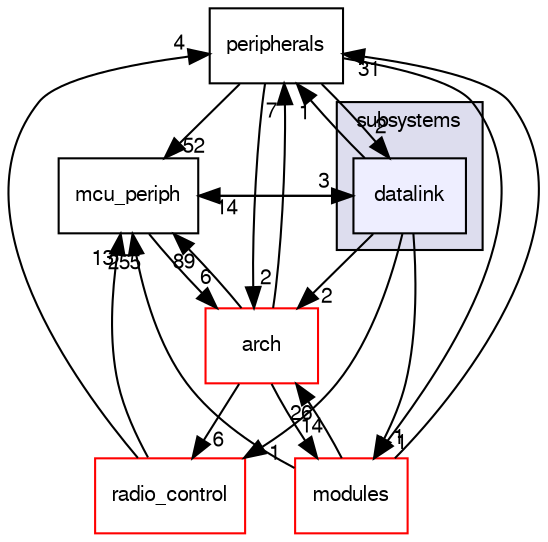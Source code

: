 digraph "sw/airborne/subsystems/datalink" {
  compound=true
  node [ fontsize="10", fontname="FreeSans"];
  edge [ labelfontsize="10", labelfontname="FreeSans"];
  subgraph clusterdir_12d6ec7aac5a4a9b8cee17e35022d7c7 {
    graph [ bgcolor="#ddddee", pencolor="black", label="subsystems" fontname="FreeSans", fontsize="10", URL="dir_12d6ec7aac5a4a9b8cee17e35022d7c7.html"]
  dir_6567a5a7be991f15b7628b3b0eb084bd [shape=box, label="datalink", style="filled", fillcolor="#eeeeff", pencolor="black", URL="dir_6567a5a7be991f15b7628b3b0eb084bd.html"];
  }
  dir_0a48ba2c0a76794adfddddc873522f67 [shape=box label="peripherals" URL="dir_0a48ba2c0a76794adfddddc873522f67.html"];
  dir_1ca43f6a116d741d80fb1d0555a2b198 [shape=box label="mcu_periph" URL="dir_1ca43f6a116d741d80fb1d0555a2b198.html"];
  dir_fc6475eb39ea0144fb6697b809fd11a9 [shape=box label="arch" fillcolor="white" style="filled" color="red" URL="dir_fc6475eb39ea0144fb6697b809fd11a9.html"];
  dir_a146ed466020daad33793c9994e8ab3e [shape=box label="radio_control" fillcolor="white" style="filled" color="red" URL="dir_a146ed466020daad33793c9994e8ab3e.html"];
  dir_c2abcdd6ccb39c3582929c0e3f5651c2 [shape=box label="modules" fillcolor="white" style="filled" color="red" URL="dir_c2abcdd6ccb39c3582929c0e3f5651c2.html"];
  dir_0a48ba2c0a76794adfddddc873522f67->dir_1ca43f6a116d741d80fb1d0555a2b198 [headlabel="52", labeldistance=1.5 headhref="dir_000124_000120.html"];
  dir_0a48ba2c0a76794adfddddc873522f67->dir_fc6475eb39ea0144fb6697b809fd11a9 [headlabel="2", labeldistance=1.5 headhref="dir_000124_000002.html"];
  dir_0a48ba2c0a76794adfddddc873522f67->dir_6567a5a7be991f15b7628b3b0eb084bd [headlabel="2", labeldistance=1.5 headhref="dir_000124_000052.html"];
  dir_0a48ba2c0a76794adfddddc873522f67->dir_c2abcdd6ccb39c3582929c0e3f5651c2 [headlabel="1", labeldistance=1.5 headhref="dir_000124_000046.html"];
  dir_1ca43f6a116d741d80fb1d0555a2b198->dir_fc6475eb39ea0144fb6697b809fd11a9 [headlabel="6", labeldistance=1.5 headhref="dir_000120_000002.html"];
  dir_1ca43f6a116d741d80fb1d0555a2b198->dir_6567a5a7be991f15b7628b3b0eb084bd [headlabel="3", labeldistance=1.5 headhref="dir_000120_000052.html"];
  dir_fc6475eb39ea0144fb6697b809fd11a9->dir_0a48ba2c0a76794adfddddc873522f67 [headlabel="7", labeldistance=1.5 headhref="dir_000002_000124.html"];
  dir_fc6475eb39ea0144fb6697b809fd11a9->dir_1ca43f6a116d741d80fb1d0555a2b198 [headlabel="89", labeldistance=1.5 headhref="dir_000002_000120.html"];
  dir_fc6475eb39ea0144fb6697b809fd11a9->dir_a146ed466020daad33793c9994e8ab3e [headlabel="6", labeldistance=1.5 headhref="dir_000002_000053.html"];
  dir_fc6475eb39ea0144fb6697b809fd11a9->dir_c2abcdd6ccb39c3582929c0e3f5651c2 [headlabel="14", labeldistance=1.5 headhref="dir_000002_000046.html"];
  dir_6567a5a7be991f15b7628b3b0eb084bd->dir_0a48ba2c0a76794adfddddc873522f67 [headlabel="1", labeldistance=1.5 headhref="dir_000052_000124.html"];
  dir_6567a5a7be991f15b7628b3b0eb084bd->dir_1ca43f6a116d741d80fb1d0555a2b198 [headlabel="14", labeldistance=1.5 headhref="dir_000052_000120.html"];
  dir_6567a5a7be991f15b7628b3b0eb084bd->dir_fc6475eb39ea0144fb6697b809fd11a9 [headlabel="2", labeldistance=1.5 headhref="dir_000052_000002.html"];
  dir_6567a5a7be991f15b7628b3b0eb084bd->dir_a146ed466020daad33793c9994e8ab3e [headlabel="1", labeldistance=1.5 headhref="dir_000052_000053.html"];
  dir_6567a5a7be991f15b7628b3b0eb084bd->dir_c2abcdd6ccb39c3582929c0e3f5651c2 [headlabel="1", labeldistance=1.5 headhref="dir_000052_000046.html"];
  dir_a146ed466020daad33793c9994e8ab3e->dir_0a48ba2c0a76794adfddddc873522f67 [headlabel="4", labeldistance=1.5 headhref="dir_000053_000124.html"];
  dir_a146ed466020daad33793c9994e8ab3e->dir_1ca43f6a116d741d80fb1d0555a2b198 [headlabel="13", labeldistance=1.5 headhref="dir_000053_000120.html"];
  dir_c2abcdd6ccb39c3582929c0e3f5651c2->dir_0a48ba2c0a76794adfddddc873522f67 [headlabel="31", labeldistance=1.5 headhref="dir_000046_000124.html"];
  dir_c2abcdd6ccb39c3582929c0e3f5651c2->dir_1ca43f6a116d741d80fb1d0555a2b198 [headlabel="255", labeldistance=1.5 headhref="dir_000046_000120.html"];
  dir_c2abcdd6ccb39c3582929c0e3f5651c2->dir_fc6475eb39ea0144fb6697b809fd11a9 [headlabel="26", labeldistance=1.5 headhref="dir_000046_000002.html"];
}
